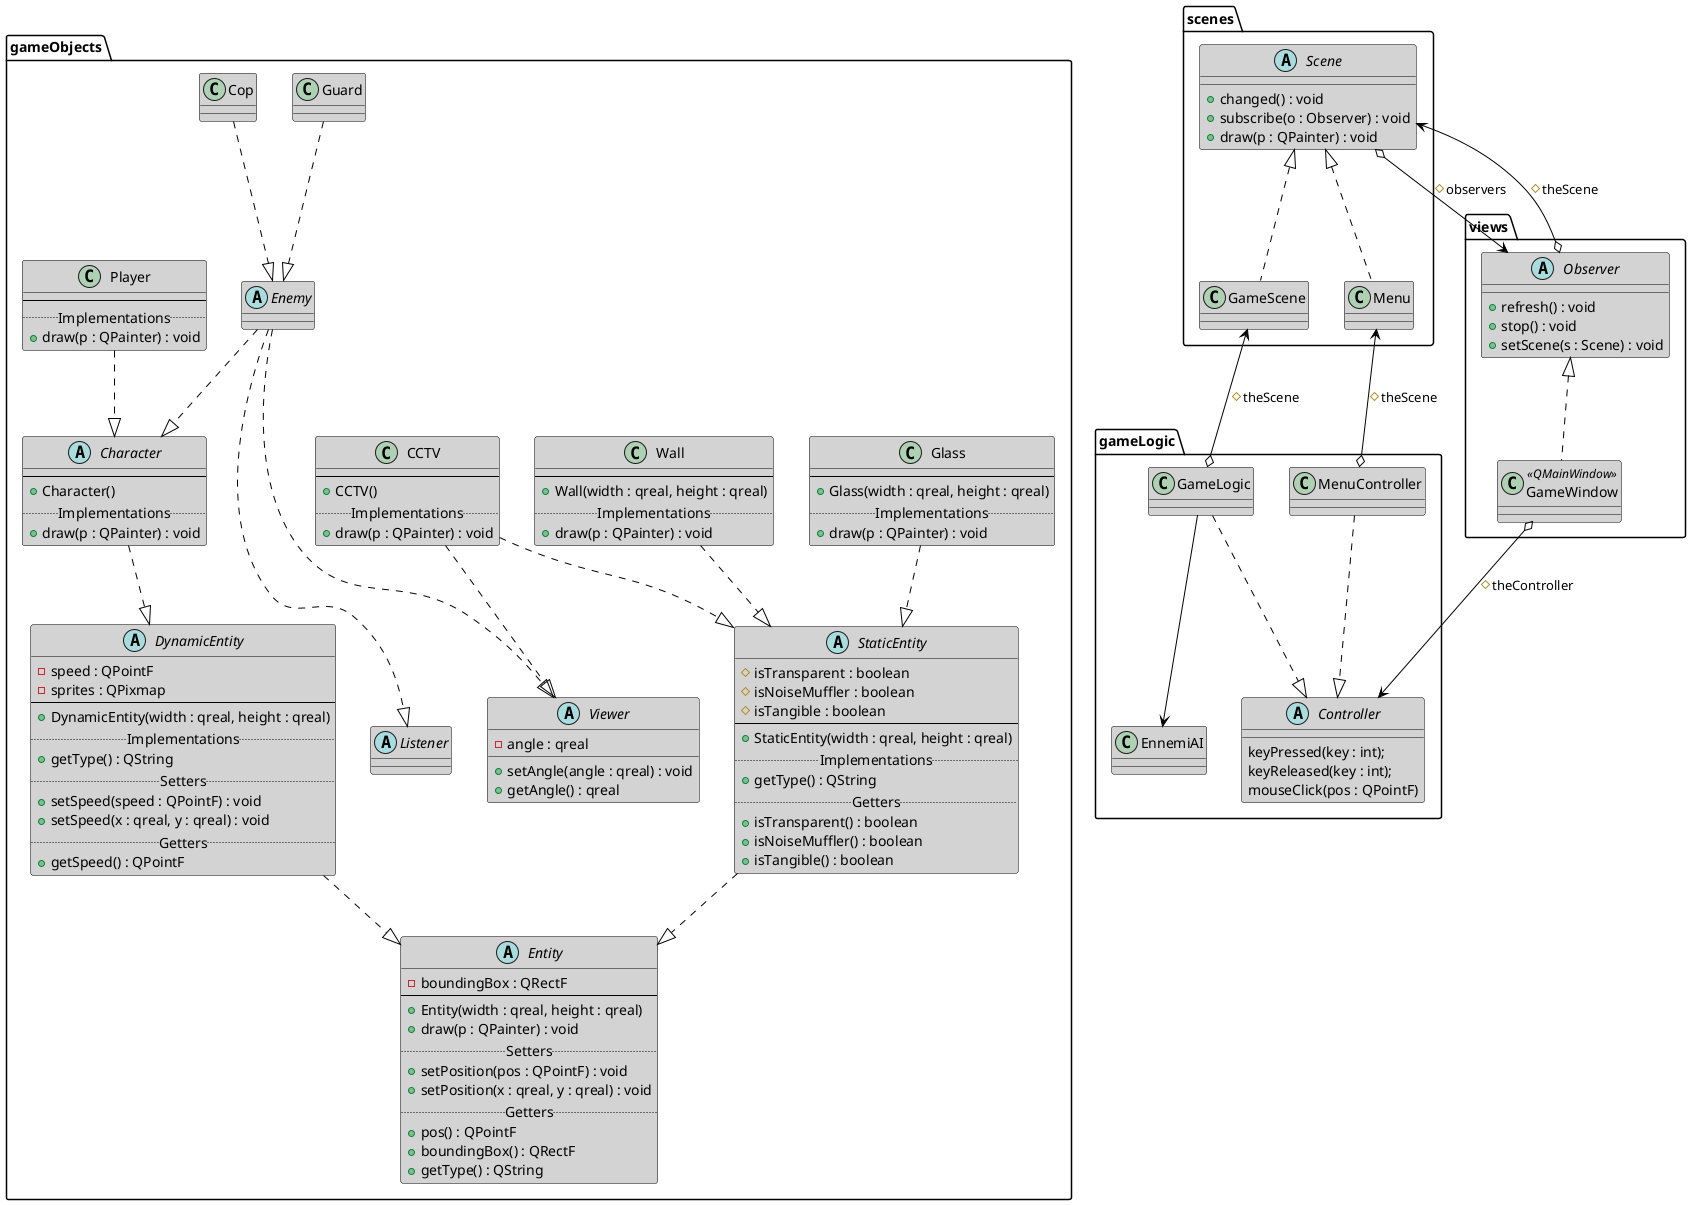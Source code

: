 @startuml dillinger_classes

skinparam shadowing false
'skinparam linetype polyline
'skinparam linetype ortho

skinparam class {
    ArrowColor black
    BorderColor black
    BackGroundColor lightgrey
}

skinparam package {
    ArrowColor black
    BorderColor black
    BackGroundColor white
}

package gameObjects {

    abstract "Entity" as entity {
        -boundingBox : QRectF
        --
        +Entity(width : qreal, height : qreal)
        +draw(p : QPainter) : void
		..Setters..
        +setPosition(pos : QPointF) : void
        +setPosition(x : qreal, y : qreal) : void
		..Getters..
        +pos() : QPointF
        +boundingBox() : QRectF
        +getType() : QString
    }

    together {
        abstract "StaticEntity" as statE {
            #isTransparent : boolean
            #isNoiseMuffler : boolean
            #isTangible : boolean
            --
            +StaticEntity(width : qreal, height : qreal)
			..Implementations..
			+getType() : QString
			..Getters..
            +isTransparent() : boolean
            +isNoiseMuffler() : boolean
            +isTangible() : boolean
        }

        abstract "DynamicEntity" as dynE {
            -speed : QPointF
			-sprites : QPixmap
            --
            +DynamicEntity(width : qreal, height : qreal)
			..Implementations..
            +getType() : QString
			..Setters..
            +setSpeed(speed : QPointF) : void
            +setSpeed(x : qreal, y : qreal) : void
			..Getters..
            +getSpeed() : QPointF
        }

        abstract "Viewer" as viewer {
            -angle : qreal

            +setAngle(angle : qreal) : void
            +getAngle() : qreal
        }

        abstract "Listener" as listener
    }

    class "Glass" as glass {
        --
        +Glass(width : qreal, height : qreal)
		..Implementations..
		+draw(p : QPainter) : void
	}

    class "Wall" as wall {
        --
        +Wall(width : qreal, height : qreal)
		..Implementations..
		+draw(p : QPainter) : void
	}

    class "CCTV" as cam {
        --
        +CCTV()
		..Implementations..
		+draw(p : QPainter) : void
	}

    abstract "Character" as charac {
        --
        +Character()
		..Implementations..
		+draw(p : QPainter) : void
	}

    class "Player" as player {
        --
        ..Implementations..
        +draw(p : QPainter) : void
    }

    abstract "Enemy" as enemy

    class "Guard" as guard

    class "Cop" as cop

    statE ..|> entity
    dynE ..|> entity

    glass ..|> statE
    wall ..|> statE
    cam ..|> statE

    charac ..|> dynE

    enemy ..|> charac

    guard ..|> enemy
    cop ..|> enemy
    player ..|> charac

	cam ..|> viewer
    enemy ..|> viewer
    enemy ..|> listener
}

package scenes {
    abstract "Scene" as scene{
        +changed() : void
        +subscribe(o : Observer) : void
        +draw(p : QPainter) : void
    }

    class "Menu" as menu {

    }

    class "GameScene" as gScene {

    }

    menu .up.|> scene
    gScene .up.|> scene
}

package views {
    abstract "Observer" as obs {
        +refresh() : void
        +stop() : void
        +setScene(s : Scene) : void
    }

    class "GameWindow" as gameW  <<QMainWindow>>{

    }

    gameW .up.|> obs
}

scene o--> obs : "#observers"
obs o--> scene : "#theScene"

package gameLogic {
	abstract "Controller" as c {
        keyPressed(key : int);
        keyReleased(key : int);
        mouseClick(pos : QPointF)
	}

	class "MenuController" as mc {

	}

    class "GameLogic" as gLogic {

    }

	class "EnnemiAI" as ai {

	}

	gLogic ..|> c
	mc ..|> c

	gLogic --> ai
}

gameW o--> c : "#theController"

mc o-up-> menu : "#theScene"
gLogic o-up-> gScene : "#theScene"

@enduml
